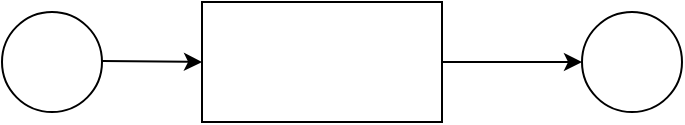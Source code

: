 <mxfile version="20.1.1" type="github">
  <diagram id="g2AbD_6-PVLg2dPuNMJR" name="Page-1">
    <mxGraphModel dx="782" dy="507" grid="1" gridSize="10" guides="1" tooltips="1" connect="1" arrows="1" fold="1" page="1" pageScale="1" pageWidth="850" pageHeight="1100" math="0" shadow="0">
      <root>
        <mxCell id="0" />
        <mxCell id="1" parent="0" />
        <mxCell id="sdHwSwJeWrsaE9_VXH3R-1" value="" style="ellipse;whiteSpace=wrap;html=1;aspect=fixed;" vertex="1" parent="1">
          <mxGeometry x="160" y="220" width="50" height="50" as="geometry" />
        </mxCell>
        <mxCell id="sdHwSwJeWrsaE9_VXH3R-2" value="" style="rounded=0;whiteSpace=wrap;html=1;" vertex="1" parent="1">
          <mxGeometry x="260" y="215" width="120" height="60" as="geometry" />
        </mxCell>
        <mxCell id="sdHwSwJeWrsaE9_VXH3R-3" value="" style="ellipse;whiteSpace=wrap;html=1;aspect=fixed;" vertex="1" parent="1">
          <mxGeometry x="450" y="220" width="50" height="50" as="geometry" />
        </mxCell>
        <mxCell id="sdHwSwJeWrsaE9_VXH3R-5" value="" style="endArrow=classic;html=1;rounded=0;exitX=1;exitY=0.5;exitDx=0;exitDy=0;" edge="1" parent="1" source="sdHwSwJeWrsaE9_VXH3R-2" target="sdHwSwJeWrsaE9_VXH3R-3">
          <mxGeometry width="50" height="50" relative="1" as="geometry">
            <mxPoint x="380" y="290" as="sourcePoint" />
            <mxPoint x="430" y="240" as="targetPoint" />
          </mxGeometry>
        </mxCell>
        <mxCell id="sdHwSwJeWrsaE9_VXH3R-6" value="" style="endArrow=classic;html=1;rounded=0;exitX=1;exitY=0.5;exitDx=0;exitDy=0;" edge="1" parent="1">
          <mxGeometry width="50" height="50" relative="1" as="geometry">
            <mxPoint x="210" y="244.5" as="sourcePoint" />
            <mxPoint x="260" y="245" as="targetPoint" />
          </mxGeometry>
        </mxCell>
      </root>
    </mxGraphModel>
  </diagram>
</mxfile>
